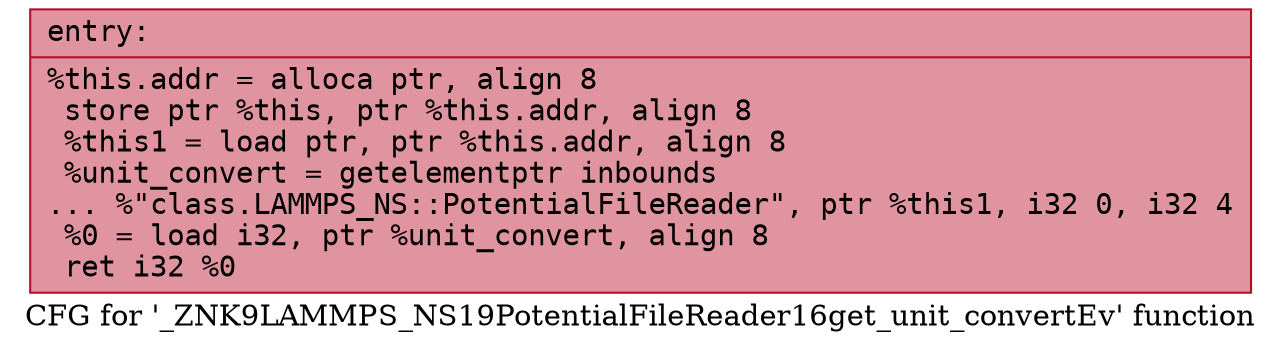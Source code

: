 digraph "CFG for '_ZNK9LAMMPS_NS19PotentialFileReader16get_unit_convertEv' function" {
	label="CFG for '_ZNK9LAMMPS_NS19PotentialFileReader16get_unit_convertEv' function";

	Node0x55f58a35eab0 [shape=record,color="#b70d28ff", style=filled, fillcolor="#b70d2870" fontname="Courier",label="{entry:\l|  %this.addr = alloca ptr, align 8\l  store ptr %this, ptr %this.addr, align 8\l  %this1 = load ptr, ptr %this.addr, align 8\l  %unit_convert = getelementptr inbounds\l... %\"class.LAMMPS_NS::PotentialFileReader\", ptr %this1, i32 0, i32 4\l  %0 = load i32, ptr %unit_convert, align 8\l  ret i32 %0\l}"];
}
